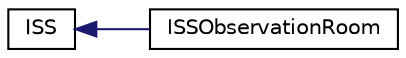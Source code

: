 digraph "Graphical Class Hierarchy"
{
 // LATEX_PDF_SIZE
  edge [fontname="Helvetica",fontsize="10",labelfontname="Helvetica",labelfontsize="10"];
  node [fontname="Helvetica",fontsize="10",shape=record];
  rankdir="LR";
  Node0 [label="ISS",height=0.2,width=0.4,color="black", fillcolor="white", style="filled",URL="$classISS.html",tooltip="ISS class."];
  Node0 -> Node1 [dir="back",color="midnightblue",fontsize="10",style="solid",fontname="Helvetica"];
  Node1 [label="ISSObservationRoom",height=0.2,width=0.4,color="black", fillcolor="white", style="filled",URL="$classISSObservationRoom.html",tooltip="ISSObservationRoom class."];
}
